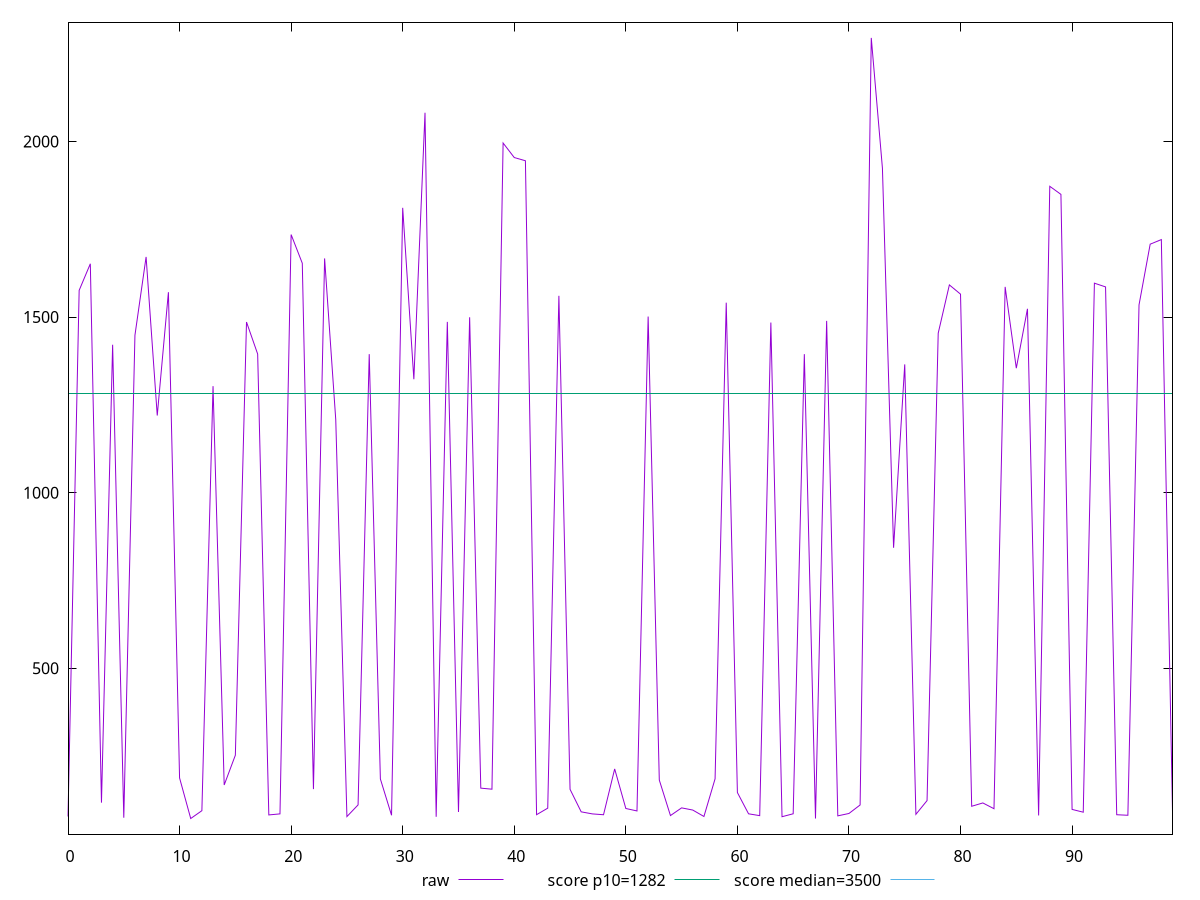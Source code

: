 reset

$raw <<EOF
0 78.23199999999999
1 1575.9679999999992
2 1651.655999999999
3 117.51200000000001
4 1421.1119999999992
5 74.58399999999995
6 1448.1559999999988
7 1671.163999999999
8 1219.6279999999997
9 1570.7159999999988
10 187.948
11 72.42399999999999
12 94.708
13 1303.3359999999989
14 167.87599999999998
15 252.63600000000005
16 1485.7639999999994
17 1394.6399999999987
18 82.64799999999997
19 85.616
20 1734.7439999999995
21 1653.1839999999997
22 156.14000000000004
23 1666.8639999999996
24 1207.6559999999993
25 77.94000000000001
26 111.184
27 1394.3639999999996
28 184.97600000000014
29 81.64399999999996
30 1810.9519999999993
31 1322.9559999999997
32 2081.647999999999
33 77.304
34 1486.1279999999997
35 90.94799999999998
36 1499.3839999999996
37 158.908
38 155.90400000000005
39 1995.368
40 1953.996
41 1944.871999999999
42 83.32799999999997
43 101.90799999999996
44 1560.504
45 155.524
46 91.42399999999998
47 85.55199999999996
48 83.15999999999998
49 213.528
50 101.004
51 93.93599999999996
52 1501.4439999999986
53 181.88800000000003
54 80.80799999999996
55 102.72800000000001
56 96.51199999999996
57 78.192
58 185.45599999999993
59 1540.8919999999991
60 146.368
61 85.83199999999998
62 80.61199999999997
63 1484.3199999999997
64 77.54799999999996
65 85.91199999999999
66 1394.3319999999994
67 72.41199999999998
68 1489.1479999999997
69 79.98399999999998
70 86.776
71 110.988
72 2294.6199999999994
73 1923.5999999999979
74 843.0959999999994
75 1365.1999999999996
76 84.28399999999996
77 123.46800000000002
78 1454.039999999999
79 1591.4519999999993
80 1565.156
81 107.27200000000002
82 116.75999999999996
83 100.316
84 1585.8599999999997
85 1354.371999999999
86 1523.4559999999994
87 81.05199999999999
88 1872.1759999999977
89 1849.0919999999992
90 98.32799999999996
91 90.416
92 1596.4199999999983
93 1585.7640000000001
94 83.19999999999997
95 81.66799999999998
96 1534.5959999999989
97 1707.4359999999997
98 1720.508
99 92.548
EOF

set key outside below
set xrange [0:99]
set yrange [27.96783999999998:2339.0641599999994]
set trange [27.96783999999998:2339.0641599999994]
set terminal svg size 640, 500 enhanced background rgb 'white'
set output "reports/report_00028_2021-02-24T12-49-42.674Z/bootup-time/samples/card/raw/values.svg"

plot $raw title "raw" with line, \
     1282 title "score p10=1282", \
     3500 title "score median=3500"

reset
